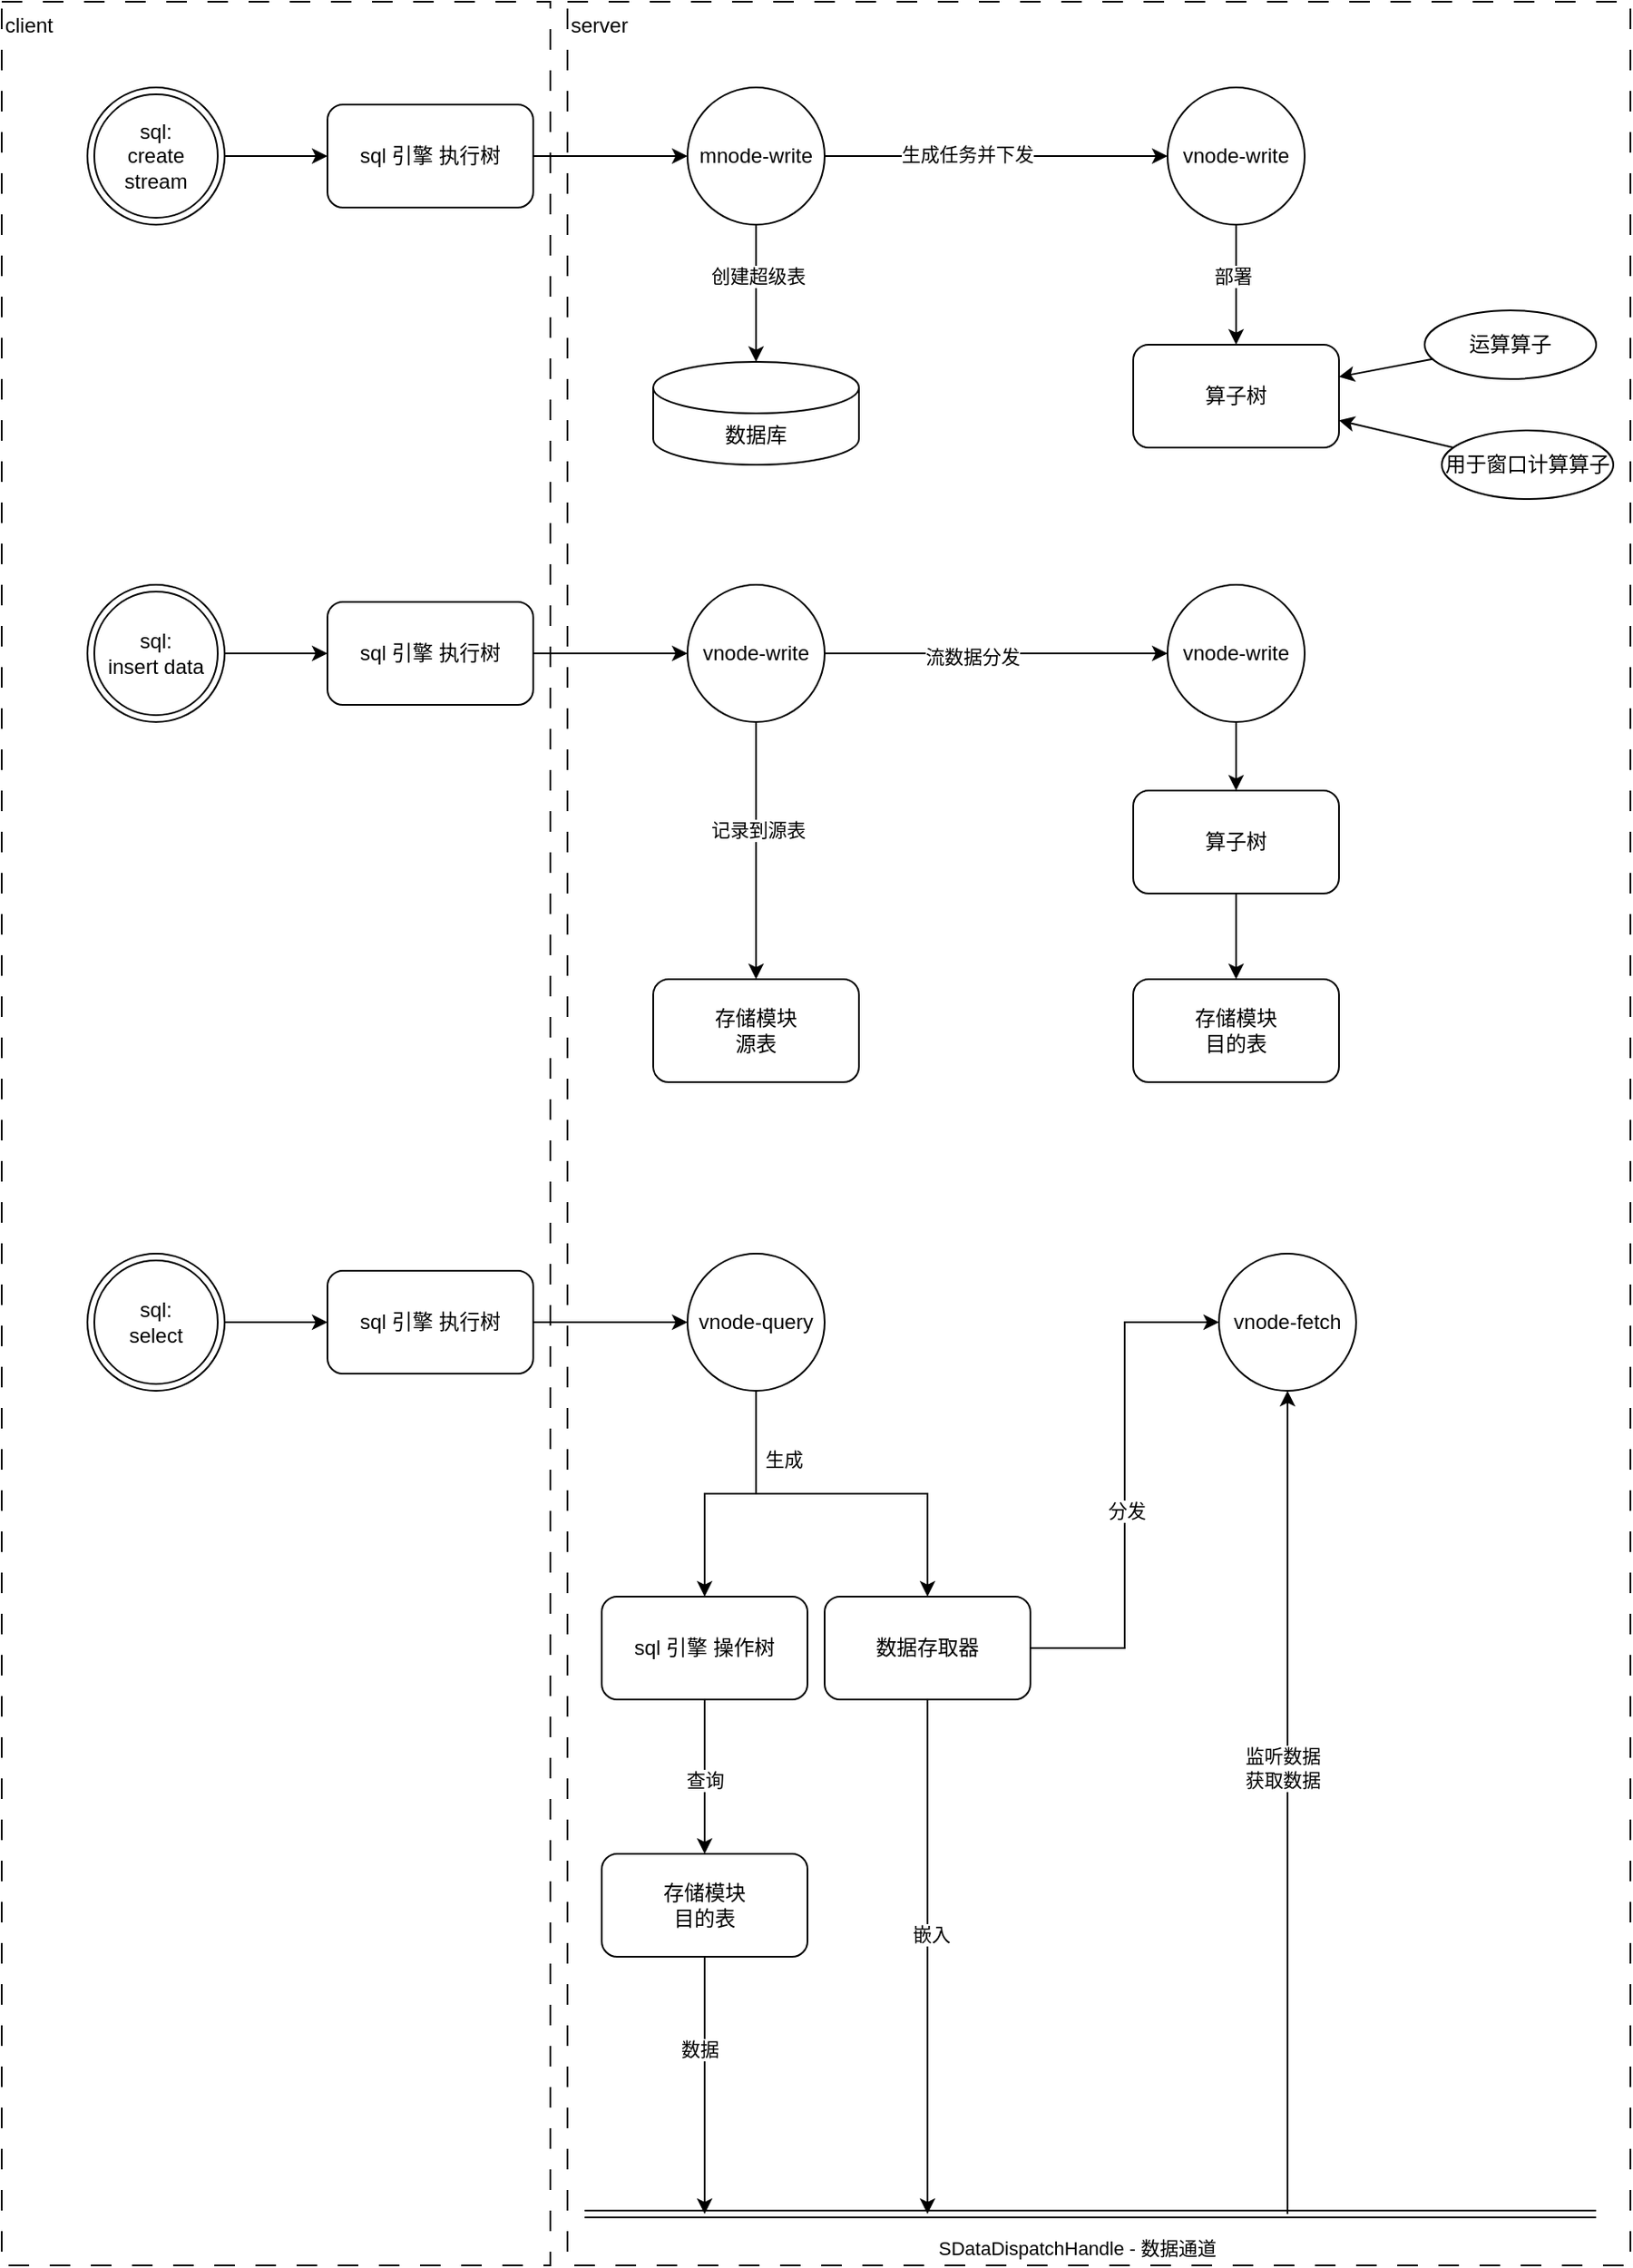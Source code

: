 <mxfile version="21.1.6" type="github">
  <diagram name="第 1 页" id="MjN6CYrhBv5qs3SlSTt-">
    <mxGraphModel dx="584" dy="764" grid="1" gridSize="10" guides="1" tooltips="1" connect="1" arrows="1" fold="1" page="1" pageScale="1" pageWidth="850" pageHeight="1100" math="0" shadow="0">
      <root>
        <mxCell id="0" />
        <mxCell id="1" parent="0" />
        <mxCell id="YnKo6P0KNHIwrCsgrGaU-99" value="server" style="rounded=0;whiteSpace=wrap;html=1;dashed=1;dashPattern=12 12;fillStyle=hatch;align=left;verticalAlign=top;" vertex="1" parent="1">
          <mxGeometry x="1290" y="40" width="620" height="1320" as="geometry" />
        </mxCell>
        <mxCell id="YnKo6P0KNHIwrCsgrGaU-98" value="&lt;div&gt;client&lt;br&gt;&lt;/div&gt;" style="rounded=0;whiteSpace=wrap;html=1;dashed=1;dashPattern=12 12;fillStyle=hatch;align=left;verticalAlign=top;" vertex="1" parent="1">
          <mxGeometry x="960" y="40" width="320" height="1320" as="geometry" />
        </mxCell>
        <mxCell id="YnKo6P0KNHIwrCsgrGaU-56" style="edgeStyle=orthogonalEdgeStyle;rounded=0;orthogonalLoop=1;jettySize=auto;html=1;exitX=1;exitY=0.5;exitDx=0;exitDy=0;" edge="1" parent="1" source="YnKo6P0KNHIwrCsgrGaU-29" target="YnKo6P0KNHIwrCsgrGaU-33">
          <mxGeometry relative="1" as="geometry" />
        </mxCell>
        <mxCell id="YnKo6P0KNHIwrCsgrGaU-29" value="sql:&lt;div&gt;create stream&lt;br&gt;&lt;/div&gt;" style="ellipse;shape=doubleEllipse;whiteSpace=wrap;html=1;aspect=fixed;" vertex="1" parent="1">
          <mxGeometry x="1010" y="90" width="80" height="80" as="geometry" />
        </mxCell>
        <mxCell id="YnKo6P0KNHIwrCsgrGaU-32" value="算子树" style="rounded=1;whiteSpace=wrap;html=1;" vertex="1" parent="1">
          <mxGeometry x="1620" y="240" width="120" height="60" as="geometry" />
        </mxCell>
        <mxCell id="YnKo6P0KNHIwrCsgrGaU-57" style="edgeStyle=orthogonalEdgeStyle;rounded=0;orthogonalLoop=1;jettySize=auto;html=1;" edge="1" parent="1" source="YnKo6P0KNHIwrCsgrGaU-33" target="YnKo6P0KNHIwrCsgrGaU-38">
          <mxGeometry relative="1" as="geometry" />
        </mxCell>
        <mxCell id="YnKo6P0KNHIwrCsgrGaU-33" value="sql 引擎 执行树" style="rounded=1;whiteSpace=wrap;html=1;" vertex="1" parent="1">
          <mxGeometry x="1150" y="100" width="120" height="60" as="geometry" />
        </mxCell>
        <mxCell id="YnKo6P0KNHIwrCsgrGaU-42" style="edgeStyle=orthogonalEdgeStyle;rounded=0;orthogonalLoop=1;jettySize=auto;html=1;" edge="1" parent="1" source="YnKo6P0KNHIwrCsgrGaU-35" target="YnKo6P0KNHIwrCsgrGaU-32">
          <mxGeometry relative="1" as="geometry" />
        </mxCell>
        <mxCell id="YnKo6P0KNHIwrCsgrGaU-43" value="部署" style="edgeLabel;html=1;align=center;verticalAlign=middle;resizable=0;points=[];" vertex="1" connectable="0" parent="YnKo6P0KNHIwrCsgrGaU-42">
          <mxGeometry x="-0.146" y="-2" relative="1" as="geometry">
            <mxPoint as="offset" />
          </mxGeometry>
        </mxCell>
        <mxCell id="YnKo6P0KNHIwrCsgrGaU-35" value="vnode-write" style="ellipse;whiteSpace=wrap;html=1;aspect=fixed;" vertex="1" parent="1">
          <mxGeometry x="1640" y="90" width="80" height="80" as="geometry" />
        </mxCell>
        <mxCell id="YnKo6P0KNHIwrCsgrGaU-69" style="edgeStyle=orthogonalEdgeStyle;rounded=0;orthogonalLoop=1;jettySize=auto;html=1;" edge="1" parent="1" source="YnKo6P0KNHIwrCsgrGaU-36" target="YnKo6P0KNHIwrCsgrGaU-58">
          <mxGeometry relative="1" as="geometry" />
        </mxCell>
        <mxCell id="YnKo6P0KNHIwrCsgrGaU-36" value="&lt;div&gt;sql:&lt;/div&gt;&lt;div&gt;insert data&lt;/div&gt;" style="ellipse;shape=doubleEllipse;whiteSpace=wrap;html=1;aspect=fixed;" vertex="1" parent="1">
          <mxGeometry x="1010" y="380" width="80" height="80" as="geometry" />
        </mxCell>
        <mxCell id="YnKo6P0KNHIwrCsgrGaU-72" style="edgeStyle=orthogonalEdgeStyle;rounded=0;orthogonalLoop=1;jettySize=auto;html=1;" edge="1" parent="1" source="YnKo6P0KNHIwrCsgrGaU-37" target="YnKo6P0KNHIwrCsgrGaU-71">
          <mxGeometry relative="1" as="geometry" />
        </mxCell>
        <mxCell id="YnKo6P0KNHIwrCsgrGaU-37" value="&lt;div&gt;sql:&lt;/div&gt;&lt;div&gt;select&lt;/div&gt;" style="ellipse;shape=doubleEllipse;whiteSpace=wrap;html=1;aspect=fixed;" vertex="1" parent="1">
          <mxGeometry x="1010" y="770" width="80" height="80" as="geometry" />
        </mxCell>
        <mxCell id="YnKo6P0KNHIwrCsgrGaU-39" style="edgeStyle=orthogonalEdgeStyle;rounded=0;orthogonalLoop=1;jettySize=auto;html=1;exitX=1;exitY=0.5;exitDx=0;exitDy=0;" edge="1" parent="1" source="YnKo6P0KNHIwrCsgrGaU-38" target="YnKo6P0KNHIwrCsgrGaU-35">
          <mxGeometry relative="1" as="geometry">
            <mxPoint x="1444" y="150" as="targetPoint" />
          </mxGeometry>
        </mxCell>
        <mxCell id="YnKo6P0KNHIwrCsgrGaU-40" value="生成任务并下发" style="edgeLabel;html=1;align=center;verticalAlign=middle;resizable=0;points=[];" vertex="1" connectable="0" parent="YnKo6P0KNHIwrCsgrGaU-39">
          <mxGeometry x="-0.176" y="1" relative="1" as="geometry">
            <mxPoint as="offset" />
          </mxGeometry>
        </mxCell>
        <mxCell id="YnKo6P0KNHIwrCsgrGaU-45" style="edgeStyle=orthogonalEdgeStyle;rounded=0;orthogonalLoop=1;jettySize=auto;html=1;" edge="1" parent="1" source="YnKo6P0KNHIwrCsgrGaU-38" target="YnKo6P0KNHIwrCsgrGaU-44">
          <mxGeometry relative="1" as="geometry" />
        </mxCell>
        <mxCell id="YnKo6P0KNHIwrCsgrGaU-46" value="创建超级表" style="edgeLabel;html=1;align=center;verticalAlign=middle;resizable=0;points=[];" vertex="1" connectable="0" parent="YnKo6P0KNHIwrCsgrGaU-45">
          <mxGeometry x="-0.26" y="1" relative="1" as="geometry">
            <mxPoint as="offset" />
          </mxGeometry>
        </mxCell>
        <mxCell id="YnKo6P0KNHIwrCsgrGaU-38" value="mnode-write" style="ellipse;whiteSpace=wrap;html=1;aspect=fixed;" vertex="1" parent="1">
          <mxGeometry x="1360" y="90" width="80" height="80" as="geometry" />
        </mxCell>
        <mxCell id="YnKo6P0KNHIwrCsgrGaU-44" value="数据库" style="shape=cylinder3;whiteSpace=wrap;html=1;boundedLbl=1;backgroundOutline=1;size=15;" vertex="1" parent="1">
          <mxGeometry x="1340" y="250" width="120" height="60" as="geometry" />
        </mxCell>
        <mxCell id="YnKo6P0KNHIwrCsgrGaU-51" style="rounded=0;orthogonalLoop=1;jettySize=auto;html=1;" edge="1" parent="1" source="YnKo6P0KNHIwrCsgrGaU-49" target="YnKo6P0KNHIwrCsgrGaU-32">
          <mxGeometry relative="1" as="geometry" />
        </mxCell>
        <mxCell id="YnKo6P0KNHIwrCsgrGaU-49" value="运算算子" style="ellipse;whiteSpace=wrap;html=1;align=center;" vertex="1" parent="1">
          <mxGeometry x="1790" y="220" width="100" height="40" as="geometry" />
        </mxCell>
        <mxCell id="YnKo6P0KNHIwrCsgrGaU-53" style="rounded=0;orthogonalLoop=1;jettySize=auto;html=1;" edge="1" parent="1" source="YnKo6P0KNHIwrCsgrGaU-50" target="YnKo6P0KNHIwrCsgrGaU-32">
          <mxGeometry relative="1" as="geometry" />
        </mxCell>
        <mxCell id="YnKo6P0KNHIwrCsgrGaU-50" value="用于窗口计算算子" style="ellipse;whiteSpace=wrap;html=1;align=center;" vertex="1" parent="1">
          <mxGeometry x="1800" y="290" width="100" height="40" as="geometry" />
        </mxCell>
        <mxCell id="YnKo6P0KNHIwrCsgrGaU-60" style="edgeStyle=orthogonalEdgeStyle;rounded=0;orthogonalLoop=1;jettySize=auto;html=1;" edge="1" parent="1" source="YnKo6P0KNHIwrCsgrGaU-55" target="YnKo6P0KNHIwrCsgrGaU-101">
          <mxGeometry relative="1" as="geometry">
            <mxPoint x="1400" y="540" as="targetPoint" />
          </mxGeometry>
        </mxCell>
        <mxCell id="YnKo6P0KNHIwrCsgrGaU-61" value="记录到源表" style="edgeLabel;html=1;align=center;verticalAlign=middle;resizable=0;points=[];" vertex="1" connectable="0" parent="YnKo6P0KNHIwrCsgrGaU-60">
          <mxGeometry x="-0.16" y="1" relative="1" as="geometry">
            <mxPoint as="offset" />
          </mxGeometry>
        </mxCell>
        <mxCell id="YnKo6P0KNHIwrCsgrGaU-62" style="edgeStyle=orthogonalEdgeStyle;rounded=0;orthogonalLoop=1;jettySize=auto;html=1;" edge="1" parent="1" source="YnKo6P0KNHIwrCsgrGaU-55" target="YnKo6P0KNHIwrCsgrGaU-63">
          <mxGeometry relative="1" as="geometry">
            <mxPoint x="1580" y="430" as="targetPoint" />
          </mxGeometry>
        </mxCell>
        <mxCell id="YnKo6P0KNHIwrCsgrGaU-64" value="流数据分发" style="edgeLabel;html=1;align=center;verticalAlign=middle;resizable=0;points=[];" vertex="1" connectable="0" parent="YnKo6P0KNHIwrCsgrGaU-62">
          <mxGeometry x="-0.14" y="-2" relative="1" as="geometry">
            <mxPoint as="offset" />
          </mxGeometry>
        </mxCell>
        <mxCell id="YnKo6P0KNHIwrCsgrGaU-55" value="vnode-write" style="ellipse;whiteSpace=wrap;html=1;aspect=fixed;" vertex="1" parent="1">
          <mxGeometry x="1360" y="380" width="80" height="80" as="geometry" />
        </mxCell>
        <mxCell id="YnKo6P0KNHIwrCsgrGaU-70" style="edgeStyle=orthogonalEdgeStyle;rounded=0;orthogonalLoop=1;jettySize=auto;html=1;" edge="1" parent="1" source="YnKo6P0KNHIwrCsgrGaU-58" target="YnKo6P0KNHIwrCsgrGaU-55">
          <mxGeometry relative="1" as="geometry" />
        </mxCell>
        <mxCell id="YnKo6P0KNHIwrCsgrGaU-58" value="sql 引擎 执行树" style="rounded=1;whiteSpace=wrap;html=1;" vertex="1" parent="1">
          <mxGeometry x="1150" y="390" width="120" height="60" as="geometry" />
        </mxCell>
        <mxCell id="YnKo6P0KNHIwrCsgrGaU-67" style="edgeStyle=orthogonalEdgeStyle;rounded=0;orthogonalLoop=1;jettySize=auto;html=1;" edge="1" parent="1" source="YnKo6P0KNHIwrCsgrGaU-63" target="YnKo6P0KNHIwrCsgrGaU-65">
          <mxGeometry relative="1" as="geometry" />
        </mxCell>
        <mxCell id="YnKo6P0KNHIwrCsgrGaU-63" value="vnode-write" style="ellipse;whiteSpace=wrap;html=1;aspect=fixed;" vertex="1" parent="1">
          <mxGeometry x="1640" y="380" width="80" height="80" as="geometry" />
        </mxCell>
        <mxCell id="YnKo6P0KNHIwrCsgrGaU-68" style="edgeStyle=orthogonalEdgeStyle;rounded=0;orthogonalLoop=1;jettySize=auto;html=1;" edge="1" parent="1" source="YnKo6P0KNHIwrCsgrGaU-65" target="YnKo6P0KNHIwrCsgrGaU-102">
          <mxGeometry relative="1" as="geometry">
            <mxPoint x="1680" y="610" as="targetPoint" />
          </mxGeometry>
        </mxCell>
        <mxCell id="YnKo6P0KNHIwrCsgrGaU-65" value="算子树" style="rounded=1;whiteSpace=wrap;html=1;" vertex="1" parent="1">
          <mxGeometry x="1620" y="500" width="120" height="60" as="geometry" />
        </mxCell>
        <mxCell id="YnKo6P0KNHIwrCsgrGaU-74" style="edgeStyle=orthogonalEdgeStyle;rounded=0;orthogonalLoop=1;jettySize=auto;html=1;" edge="1" parent="1" source="YnKo6P0KNHIwrCsgrGaU-71" target="YnKo6P0KNHIwrCsgrGaU-73">
          <mxGeometry relative="1" as="geometry" />
        </mxCell>
        <mxCell id="YnKo6P0KNHIwrCsgrGaU-71" value="sql 引擎 执行树" style="rounded=1;whiteSpace=wrap;html=1;" vertex="1" parent="1">
          <mxGeometry x="1150" y="780" width="120" height="60" as="geometry" />
        </mxCell>
        <mxCell id="YnKo6P0KNHIwrCsgrGaU-76" style="edgeStyle=orthogonalEdgeStyle;rounded=0;orthogonalLoop=1;jettySize=auto;html=1;" edge="1" parent="1" source="YnKo6P0KNHIwrCsgrGaU-73" target="YnKo6P0KNHIwrCsgrGaU-75">
          <mxGeometry relative="1" as="geometry" />
        </mxCell>
        <mxCell id="YnKo6P0KNHIwrCsgrGaU-77" value="生成" style="edgeLabel;html=1;align=center;verticalAlign=middle;resizable=0;points=[];" vertex="1" connectable="0" parent="YnKo6P0KNHIwrCsgrGaU-76">
          <mxGeometry x="-0.244" y="-3" relative="1" as="geometry">
            <mxPoint x="19" y="-17" as="offset" />
          </mxGeometry>
        </mxCell>
        <mxCell id="YnKo6P0KNHIwrCsgrGaU-79" style="edgeStyle=orthogonalEdgeStyle;rounded=0;orthogonalLoop=1;jettySize=auto;html=1;" edge="1" parent="1" source="YnKo6P0KNHIwrCsgrGaU-73" target="YnKo6P0KNHIwrCsgrGaU-78">
          <mxGeometry relative="1" as="geometry" />
        </mxCell>
        <mxCell id="YnKo6P0KNHIwrCsgrGaU-73" value="vnode-query" style="ellipse;whiteSpace=wrap;html=1;aspect=fixed;" vertex="1" parent="1">
          <mxGeometry x="1360" y="770" width="80" height="80" as="geometry" />
        </mxCell>
        <mxCell id="YnKo6P0KNHIwrCsgrGaU-81" style="edgeStyle=orthogonalEdgeStyle;rounded=0;orthogonalLoop=1;jettySize=auto;html=1;" edge="1" parent="1" source="YnKo6P0KNHIwrCsgrGaU-75" target="YnKo6P0KNHIwrCsgrGaU-104">
          <mxGeometry relative="1" as="geometry">
            <mxPoint x="1370" y="1120" as="targetPoint" />
          </mxGeometry>
        </mxCell>
        <mxCell id="YnKo6P0KNHIwrCsgrGaU-82" value="查询" style="edgeLabel;html=1;align=center;verticalAlign=middle;resizable=0;points=[];" vertex="1" connectable="0" parent="YnKo6P0KNHIwrCsgrGaU-81">
          <mxGeometry x="-0.28" y="-2" relative="1" as="geometry">
            <mxPoint x="2" y="14" as="offset" />
          </mxGeometry>
        </mxCell>
        <mxCell id="YnKo6P0KNHIwrCsgrGaU-75" value="sql 引擎 操作树" style="rounded=1;whiteSpace=wrap;html=1;" vertex="1" parent="1">
          <mxGeometry x="1310" y="970" width="120" height="60" as="geometry" />
        </mxCell>
        <mxCell id="YnKo6P0KNHIwrCsgrGaU-90" style="edgeStyle=orthogonalEdgeStyle;rounded=0;orthogonalLoop=1;jettySize=auto;html=1;" edge="1" parent="1" source="YnKo6P0KNHIwrCsgrGaU-78">
          <mxGeometry relative="1" as="geometry">
            <mxPoint x="1500" y="1330" as="targetPoint" />
          </mxGeometry>
        </mxCell>
        <mxCell id="YnKo6P0KNHIwrCsgrGaU-91" value="嵌入" style="edgeLabel;html=1;align=center;verticalAlign=middle;resizable=0;points=[];" vertex="1" connectable="0" parent="YnKo6P0KNHIwrCsgrGaU-90">
          <mxGeometry x="-0.093" y="2" relative="1" as="geometry">
            <mxPoint as="offset" />
          </mxGeometry>
        </mxCell>
        <mxCell id="YnKo6P0KNHIwrCsgrGaU-96" style="edgeStyle=elbowEdgeStyle;rounded=0;orthogonalLoop=1;jettySize=auto;html=1;" edge="1" parent="1" source="YnKo6P0KNHIwrCsgrGaU-78" target="YnKo6P0KNHIwrCsgrGaU-83">
          <mxGeometry relative="1" as="geometry" />
        </mxCell>
        <mxCell id="YnKo6P0KNHIwrCsgrGaU-97" value="分发" style="edgeLabel;html=1;align=center;verticalAlign=middle;resizable=0;points=[];" vertex="1" connectable="0" parent="YnKo6P0KNHIwrCsgrGaU-96">
          <mxGeometry x="-0.1" y="-1" relative="1" as="geometry">
            <mxPoint as="offset" />
          </mxGeometry>
        </mxCell>
        <mxCell id="YnKo6P0KNHIwrCsgrGaU-78" value="数据存取器" style="rounded=1;whiteSpace=wrap;html=1;" vertex="1" parent="1">
          <mxGeometry x="1440" y="970" width="120" height="60" as="geometry" />
        </mxCell>
        <mxCell id="YnKo6P0KNHIwrCsgrGaU-88" style="edgeStyle=orthogonalEdgeStyle;rounded=0;orthogonalLoop=1;jettySize=auto;html=1;" edge="1" parent="1" source="YnKo6P0KNHIwrCsgrGaU-104">
          <mxGeometry relative="1" as="geometry">
            <mxPoint x="1370" y="1330" as="targetPoint" />
            <mxPoint x="1370" y="1180" as="sourcePoint" />
          </mxGeometry>
        </mxCell>
        <mxCell id="YnKo6P0KNHIwrCsgrGaU-89" value="数据" style="edgeLabel;html=1;align=center;verticalAlign=middle;resizable=0;points=[];" vertex="1" connectable="0" parent="YnKo6P0KNHIwrCsgrGaU-88">
          <mxGeometry x="-0.28" y="-3" relative="1" as="geometry">
            <mxPoint as="offset" />
          </mxGeometry>
        </mxCell>
        <mxCell id="YnKo6P0KNHIwrCsgrGaU-83" value="vnode-fetch" style="ellipse;whiteSpace=wrap;html=1;aspect=fixed;" vertex="1" parent="1">
          <mxGeometry x="1670" y="770" width="80" height="80" as="geometry" />
        </mxCell>
        <mxCell id="YnKo6P0KNHIwrCsgrGaU-85" value="" style="shape=link;html=1;rounded=0;" edge="1" parent="1">
          <mxGeometry width="100" relative="1" as="geometry">
            <mxPoint x="1300" y="1330" as="sourcePoint" />
            <mxPoint x="1890" y="1330" as="targetPoint" />
          </mxGeometry>
        </mxCell>
        <mxCell id="YnKo6P0KNHIwrCsgrGaU-86" value="SDataDispatchHandle - 数据通道" style="edgeLabel;html=1;align=center;verticalAlign=middle;resizable=0;points=[];" vertex="1" connectable="0" parent="YnKo6P0KNHIwrCsgrGaU-85">
          <mxGeometry x="-0.066" y="-2" relative="1" as="geometry">
            <mxPoint x="11" y="18" as="offset" />
          </mxGeometry>
        </mxCell>
        <mxCell id="YnKo6P0KNHIwrCsgrGaU-93" value="" style="endArrow=classic;html=1;rounded=0;" edge="1" parent="1" target="YnKo6P0KNHIwrCsgrGaU-83">
          <mxGeometry width="50" height="50" relative="1" as="geometry">
            <mxPoint x="1710" y="1330" as="sourcePoint" />
            <mxPoint x="1830" y="1200" as="targetPoint" />
          </mxGeometry>
        </mxCell>
        <mxCell id="YnKo6P0KNHIwrCsgrGaU-94" value="&lt;div&gt;监听数据&lt;/div&gt;&lt;div&gt;获取数据&lt;br&gt;&lt;/div&gt;" style="edgeLabel;html=1;align=center;verticalAlign=middle;resizable=0;points=[];" vertex="1" connectable="0" parent="YnKo6P0KNHIwrCsgrGaU-93">
          <mxGeometry x="0.083" y="3" relative="1" as="geometry">
            <mxPoint as="offset" />
          </mxGeometry>
        </mxCell>
        <mxCell id="YnKo6P0KNHIwrCsgrGaU-101" value="&lt;div&gt;存储模块&lt;/div&gt;&lt;div&gt;源表&lt;br&gt;&lt;/div&gt;" style="rounded=1;whiteSpace=wrap;html=1;" vertex="1" parent="1">
          <mxGeometry x="1340" y="610" width="120" height="60" as="geometry" />
        </mxCell>
        <mxCell id="YnKo6P0KNHIwrCsgrGaU-102" value="&lt;div&gt;存储模块&lt;/div&gt;&lt;div&gt;目的表&lt;br&gt;&lt;/div&gt;" style="rounded=1;whiteSpace=wrap;html=1;" vertex="1" parent="1">
          <mxGeometry x="1620" y="610" width="120" height="60" as="geometry" />
        </mxCell>
        <mxCell id="YnKo6P0KNHIwrCsgrGaU-104" value="&lt;div&gt;存储模块&lt;/div&gt;&lt;div&gt;目的表&lt;br&gt;&lt;/div&gt;" style="rounded=1;whiteSpace=wrap;html=1;" vertex="1" parent="1">
          <mxGeometry x="1310" y="1120" width="120" height="60" as="geometry" />
        </mxCell>
      </root>
    </mxGraphModel>
  </diagram>
</mxfile>
